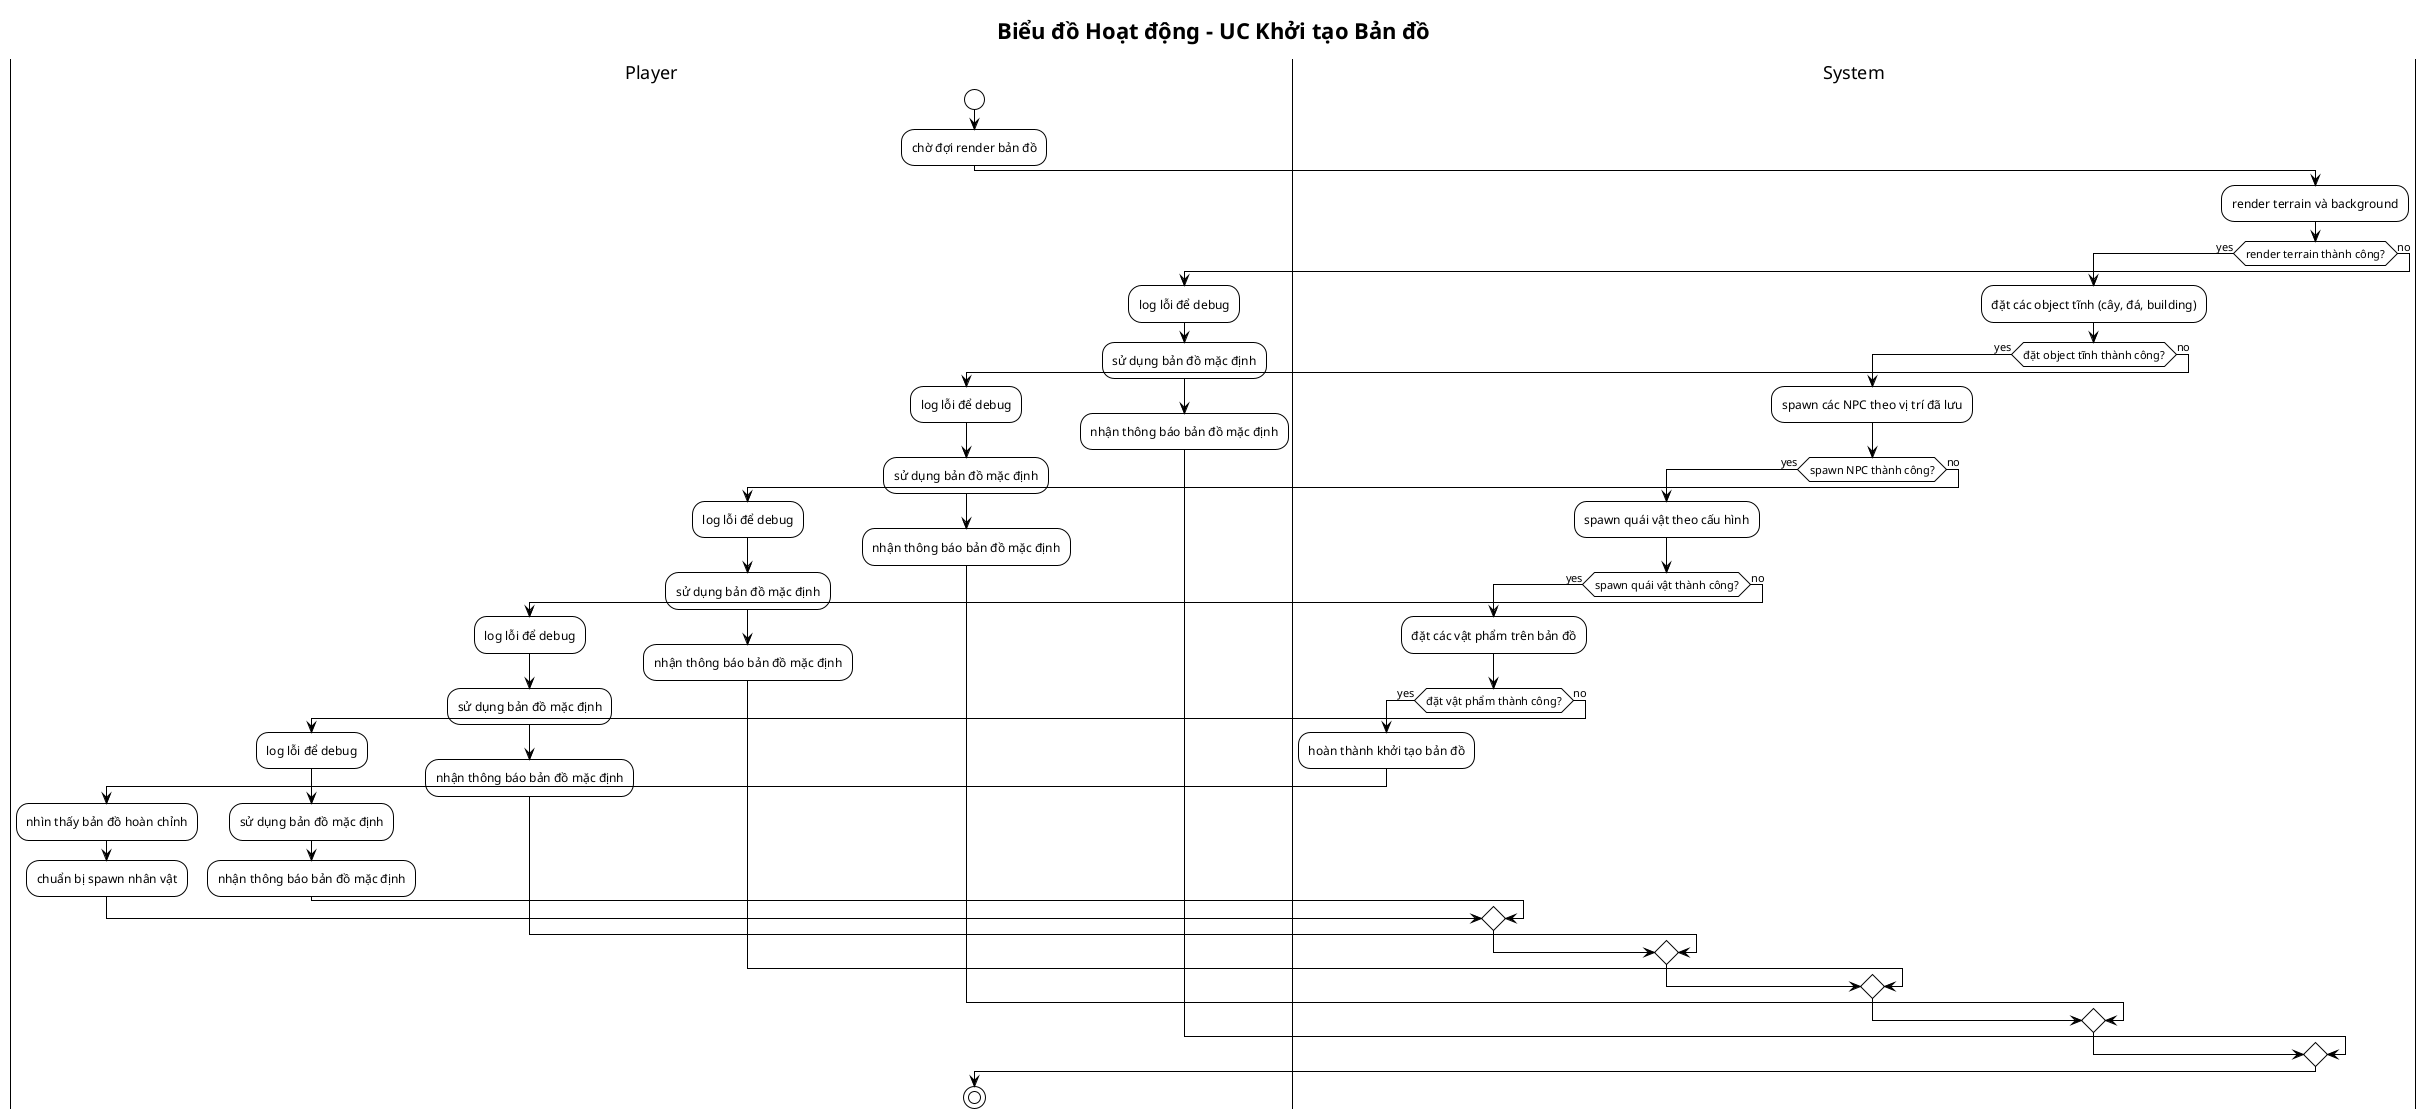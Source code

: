 @startuml Activity_UC3_Khoi_Tao_Ban_Do
!theme plain

title Biểu đồ Hoạt động - UC Khởi tạo Bản đồ

|Player|
start
:chờ đợi render bản đồ;

|System|
:render terrain và background;

if (render terrain thành công?) then (yes)
  :đặt các object tĩnh (cây, đá, building);
  
  if (đặt object tĩnh thành công?) then (yes)
    :spawn các NPC theo vị trí đã lưu;
    
    if (spawn NPC thành công?) then (yes)
      :spawn quái vật theo cấu hình;
      
      if (spawn quái vật thành công?) then (yes)
        :đặt các vật phẩm trên bản đồ;
        
        if (đặt vật phẩm thành công?) then (yes)
          :hoàn thành khởi tạo bản đồ;
          
          |Player|
          :nhìn thấy bản đồ hoàn chỉnh;
          :chuẩn bị spawn nhân vật;
          
        else (no)
          :log lỗi để debug;
          :sử dụng bản đồ mặc định;
          
          |Player|
          :nhận thông báo bản đồ mặc định;
        endif
        
      else (no)
        :log lỗi để debug;
        :sử dụng bản đồ mặc định;
        
        |Player|
        :nhận thông báo bản đồ mặc định;
      endif
      
    else (no)
      :log lỗi để debug;
      :sử dụng bản đồ mặc định;
      
      |Player|
      :nhận thông báo bản đồ mặc định;
    endif
    
  else (no)
    :log lỗi để debug;
    :sử dụng bản đồ mặc định;
    
    |Player|
    :nhận thông báo bản đồ mặc định;
  endif
  
else (no)
  :log lỗi để debug;
  :sử dụng bản đồ mặc định;
  
  |Player|
  :nhận thông báo bản đồ mặc định;
endif

stop

@enduml


